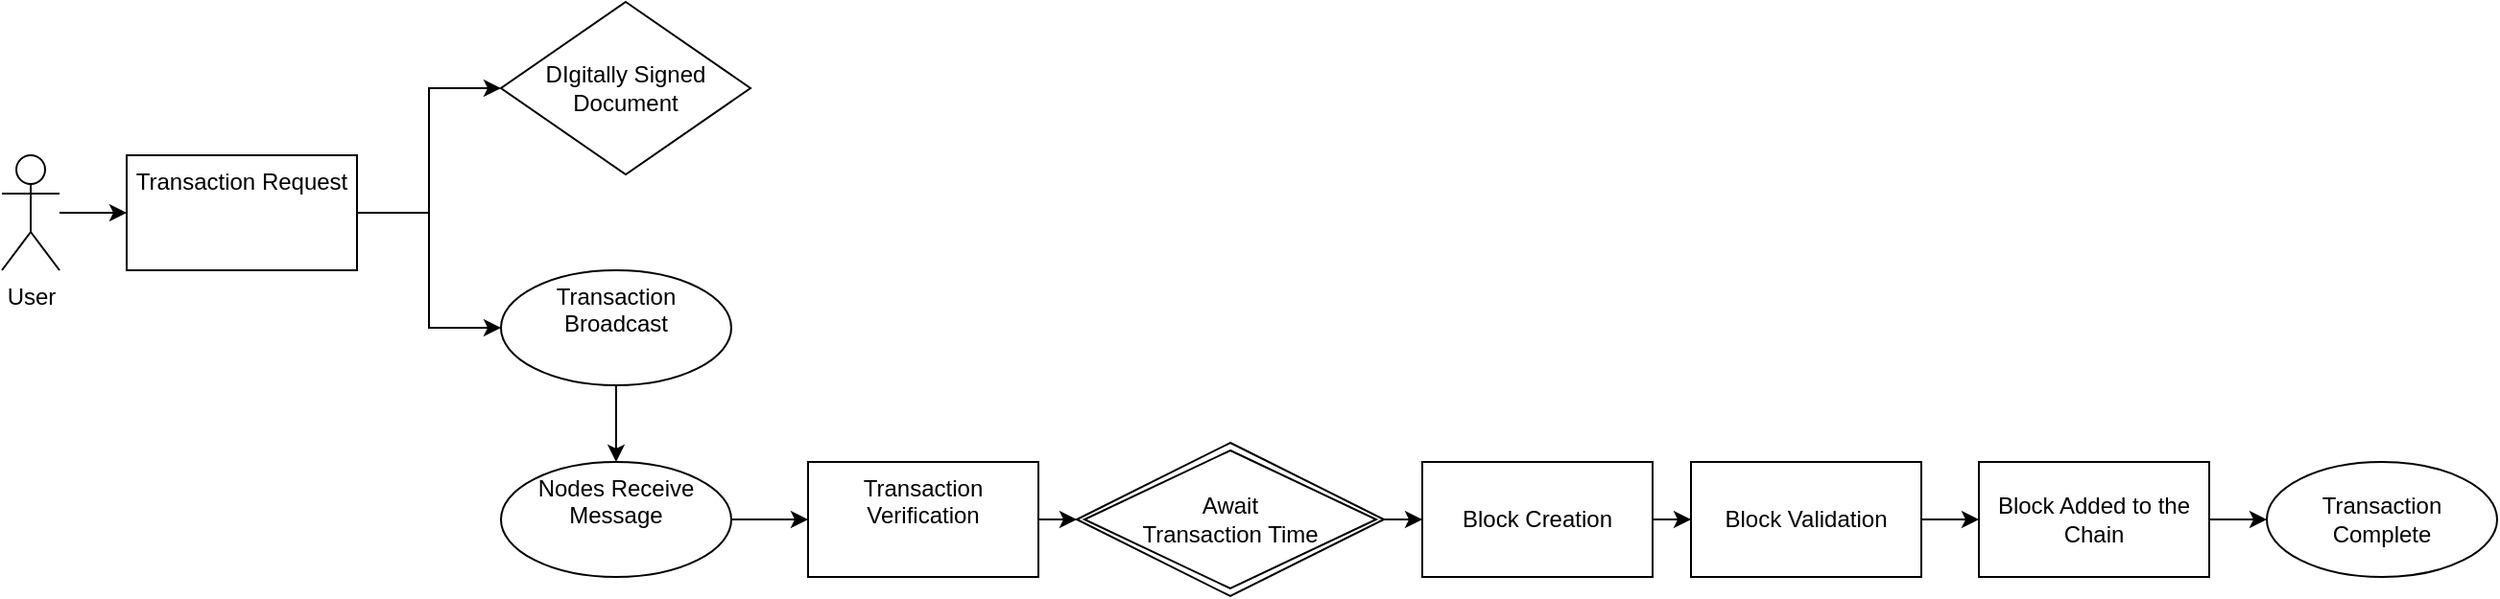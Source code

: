 <mxfile version="15.7.4" type="github">
  <diagram id="X1jKstU6HtwFh5sBtJ2j" name="Page-1">
    <mxGraphModel dx="1422" dy="794" grid="1" gridSize="10" guides="1" tooltips="1" connect="1" arrows="1" fold="1" page="1" pageScale="1" pageWidth="850" pageHeight="1100" math="0" shadow="0">
      <root>
        <mxCell id="0" />
        <mxCell id="1" parent="0" />
        <mxCell id="Tqxd-IAycwRH-xhvut5F-3" value="" style="edgeStyle=orthogonalEdgeStyle;rounded=0;orthogonalLoop=1;jettySize=auto;html=1;" parent="1" source="Tqxd-IAycwRH-xhvut5F-1" target="Tqxd-IAycwRH-xhvut5F-2" edge="1">
          <mxGeometry relative="1" as="geometry" />
        </mxCell>
        <mxCell id="Tqxd-IAycwRH-xhvut5F-1" value="User" style="shape=umlActor;verticalLabelPosition=bottom;verticalAlign=top;html=1;outlineConnect=0;" parent="1" vertex="1">
          <mxGeometry x="90" y="660" width="30" height="60" as="geometry" />
        </mxCell>
        <mxCell id="Tqxd-IAycwRH-xhvut5F-5" value="" style="edgeStyle=orthogonalEdgeStyle;rounded=0;orthogonalLoop=1;jettySize=auto;html=1;" parent="1" source="Tqxd-IAycwRH-xhvut5F-2" target="Tqxd-IAycwRH-xhvut5F-4" edge="1">
          <mxGeometry relative="1" as="geometry" />
        </mxCell>
        <mxCell id="Tqxd-IAycwRH-xhvut5F-2" value="Transaction Request" style="whiteSpace=wrap;html=1;verticalAlign=top;" parent="1" vertex="1">
          <mxGeometry x="155" y="660" width="120" height="60" as="geometry" />
        </mxCell>
        <mxCell id="Tqxd-IAycwRH-xhvut5F-9" value="" style="edgeStyle=orthogonalEdgeStyle;rounded=0;orthogonalLoop=1;jettySize=auto;html=1;" parent="1" source="Tqxd-IAycwRH-xhvut5F-4" target="Tqxd-IAycwRH-xhvut5F-8" edge="1">
          <mxGeometry relative="1" as="geometry" />
        </mxCell>
        <mxCell id="Tqxd-IAycwRH-xhvut5F-4" value="Transaction Broadcast" style="ellipse;whiteSpace=wrap;html=1;verticalAlign=top;" parent="1" vertex="1">
          <mxGeometry x="350" y="720" width="120" height="60" as="geometry" />
        </mxCell>
        <mxCell id="Tqxd-IAycwRH-xhvut5F-6" value="DIgitally Signed Document" style="rhombus;whiteSpace=wrap;html=1;" parent="1" vertex="1">
          <mxGeometry x="350" y="580" width="130" height="90" as="geometry" />
        </mxCell>
        <mxCell id="Tqxd-IAycwRH-xhvut5F-7" value="" style="edgeStyle=orthogonalEdgeStyle;rounded=0;orthogonalLoop=1;jettySize=auto;html=1;exitX=1;exitY=0.5;exitDx=0;exitDy=0;entryX=0;entryY=0.5;entryDx=0;entryDy=0;" parent="1" source="Tqxd-IAycwRH-xhvut5F-2" target="Tqxd-IAycwRH-xhvut5F-6" edge="1">
          <mxGeometry relative="1" as="geometry">
            <mxPoint x="285" y="700" as="sourcePoint" />
            <mxPoint x="360" y="760" as="targetPoint" />
          </mxGeometry>
        </mxCell>
        <mxCell id="Tqxd-IAycwRH-xhvut5F-11" value="" style="edgeStyle=orthogonalEdgeStyle;rounded=0;orthogonalLoop=1;jettySize=auto;html=1;" parent="1" source="Tqxd-IAycwRH-xhvut5F-8" target="Tqxd-IAycwRH-xhvut5F-10" edge="1">
          <mxGeometry relative="1" as="geometry" />
        </mxCell>
        <mxCell id="Tqxd-IAycwRH-xhvut5F-8" value="Nodes Receive Message" style="ellipse;whiteSpace=wrap;html=1;verticalAlign=top;" parent="1" vertex="1">
          <mxGeometry x="350" y="820" width="120" height="60" as="geometry" />
        </mxCell>
        <mxCell id="Tqxd-IAycwRH-xhvut5F-15" value="" style="edgeStyle=orthogonalEdgeStyle;rounded=0;orthogonalLoop=1;jettySize=auto;html=1;fontSize=10;entryX=0;entryY=0.5;entryDx=0;entryDy=0;" parent="1" source="Tqxd-IAycwRH-xhvut5F-10" target="Tqxd-IAycwRH-xhvut5F-16" edge="1">
          <mxGeometry relative="1" as="geometry">
            <mxPoint x="810" y="850" as="targetPoint" />
          </mxGeometry>
        </mxCell>
        <mxCell id="Tqxd-IAycwRH-xhvut5F-10" value="Transaction&lt;br&gt;Verification" style="whiteSpace=wrap;html=1;verticalAlign=top;" parent="1" vertex="1">
          <mxGeometry x="510" y="820" width="120" height="60" as="geometry" />
        </mxCell>
        <mxCell id="Tqxd-IAycwRH-xhvut5F-18" value="" style="edgeStyle=orthogonalEdgeStyle;rounded=0;orthogonalLoop=1;jettySize=auto;html=1;fontSize=12;" parent="1" source="Tqxd-IAycwRH-xhvut5F-16" target="Tqxd-IAycwRH-xhvut5F-17" edge="1">
          <mxGeometry relative="1" as="geometry" />
        </mxCell>
        <mxCell id="Tqxd-IAycwRH-xhvut5F-16" value="&lt;font style=&quot;font-size: 12px&quot;&gt;Await &lt;br&gt;Transaction Time&lt;/font&gt;" style="shape=rhombus;double=1;perimeter=rhombusPerimeter;whiteSpace=wrap;html=1;align=center;fontSize=10;" parent="1" vertex="1">
          <mxGeometry x="650" y="810" width="160" height="80" as="geometry" />
        </mxCell>
        <mxCell id="Tqxd-IAycwRH-xhvut5F-20" value="" style="edgeStyle=orthogonalEdgeStyle;rounded=0;orthogonalLoop=1;jettySize=auto;html=1;fontSize=12;" parent="1" source="Tqxd-IAycwRH-xhvut5F-17" target="Tqxd-IAycwRH-xhvut5F-19" edge="1">
          <mxGeometry relative="1" as="geometry" />
        </mxCell>
        <mxCell id="Tqxd-IAycwRH-xhvut5F-17" value="&lt;font style=&quot;font-size: 12px&quot;&gt;Block Creation&lt;/font&gt;" style="whiteSpace=wrap;html=1;fontSize=10;" parent="1" vertex="1">
          <mxGeometry x="830" y="820" width="120" height="60" as="geometry" />
        </mxCell>
        <mxCell id="Tqxd-IAycwRH-xhvut5F-22" value="" style="edgeStyle=orthogonalEdgeStyle;rounded=0;orthogonalLoop=1;jettySize=auto;html=1;fontSize=12;" parent="1" source="Tqxd-IAycwRH-xhvut5F-19" target="Tqxd-IAycwRH-xhvut5F-21" edge="1">
          <mxGeometry relative="1" as="geometry" />
        </mxCell>
        <mxCell id="Tqxd-IAycwRH-xhvut5F-19" value="&lt;font style=&quot;font-size: 12px&quot;&gt;Block Validation&lt;/font&gt;" style="whiteSpace=wrap;html=1;fontSize=10;" parent="1" vertex="1">
          <mxGeometry x="970" y="820" width="120" height="60" as="geometry" />
        </mxCell>
        <mxCell id="Tqxd-IAycwRH-xhvut5F-24" value="" style="edgeStyle=orthogonalEdgeStyle;rounded=0;orthogonalLoop=1;jettySize=auto;html=1;fontSize=12;" parent="1" source="Tqxd-IAycwRH-xhvut5F-21" target="Tqxd-IAycwRH-xhvut5F-23" edge="1">
          <mxGeometry relative="1" as="geometry" />
        </mxCell>
        <mxCell id="Tqxd-IAycwRH-xhvut5F-21" value="&lt;font style=&quot;font-size: 12px&quot;&gt;Block Added to the Chain&lt;/font&gt;" style="whiteSpace=wrap;html=1;fontSize=10;" parent="1" vertex="1">
          <mxGeometry x="1120" y="820" width="120" height="60" as="geometry" />
        </mxCell>
        <mxCell id="Tqxd-IAycwRH-xhvut5F-23" value="&lt;font style=&quot;font-size: 12px&quot;&gt;Transaction &lt;br&gt;Complete&lt;/font&gt;" style="ellipse;whiteSpace=wrap;html=1;fontSize=10;" parent="1" vertex="1">
          <mxGeometry x="1270" y="820" width="120" height="60" as="geometry" />
        </mxCell>
      </root>
    </mxGraphModel>
  </diagram>
</mxfile>
